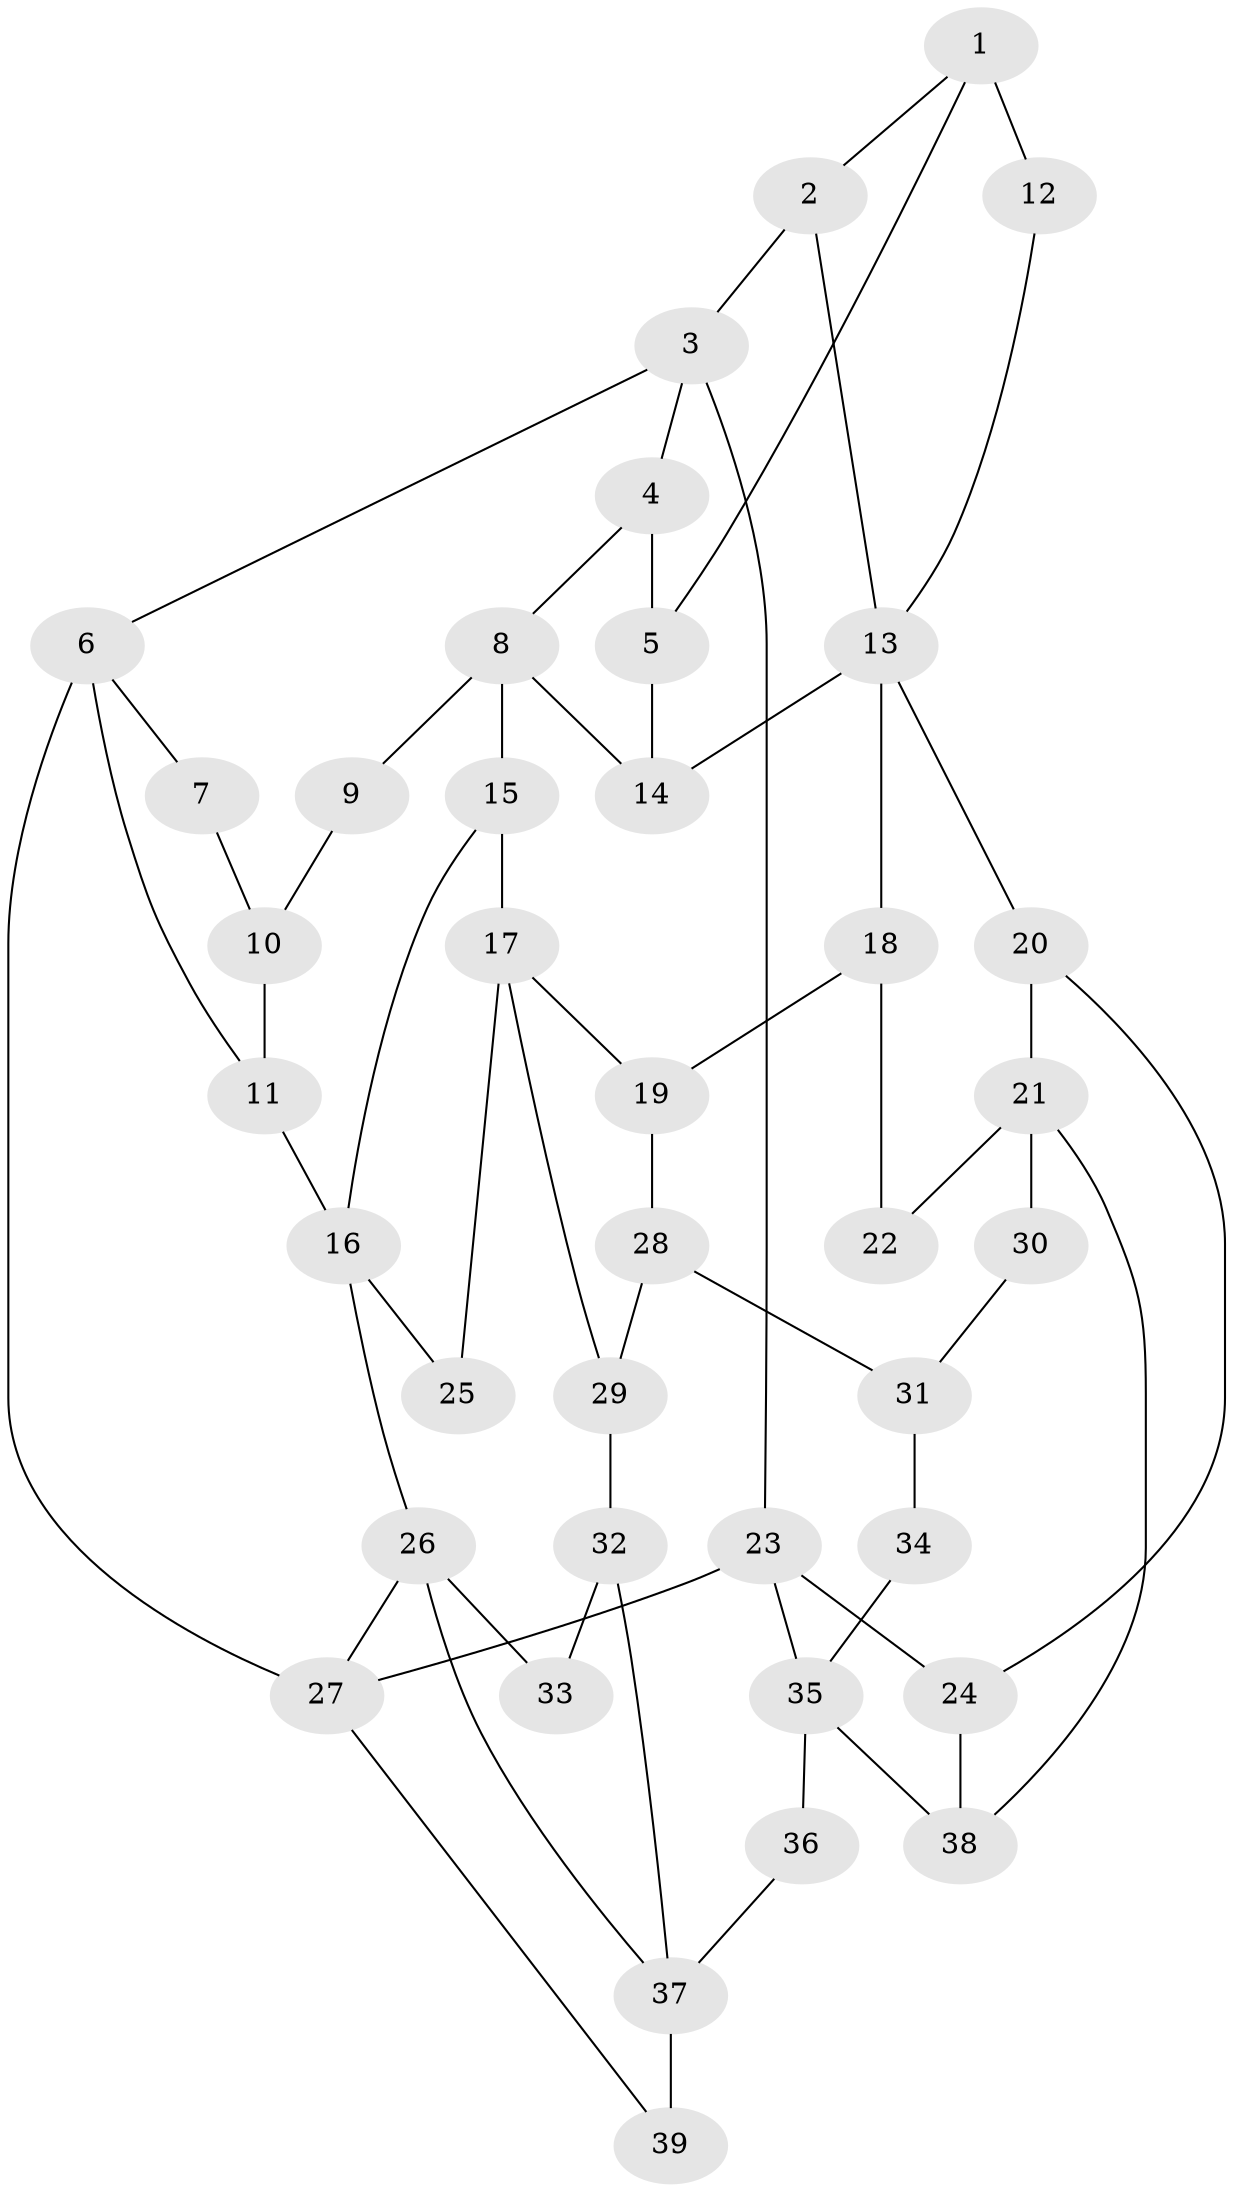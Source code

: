 // original degree distribution, {3: 0.02564102564102564, 5: 0.46153846153846156, 6: 0.24358974358974358, 4: 0.2692307692307692}
// Generated by graph-tools (version 1.1) at 2025/38/03/09/25 02:38:29]
// undirected, 39 vertices, 60 edges
graph export_dot {
graph [start="1"]
  node [color=gray90,style=filled];
  1;
  2;
  3;
  4;
  5;
  6;
  7;
  8;
  9;
  10;
  11;
  12;
  13;
  14;
  15;
  16;
  17;
  18;
  19;
  20;
  21;
  22;
  23;
  24;
  25;
  26;
  27;
  28;
  29;
  30;
  31;
  32;
  33;
  34;
  35;
  36;
  37;
  38;
  39;
  1 -- 2 [weight=1.0];
  1 -- 5 [weight=1.0];
  1 -- 12 [weight=2.0];
  2 -- 3 [weight=1.0];
  2 -- 13 [weight=1.0];
  3 -- 4 [weight=1.0];
  3 -- 6 [weight=1.0];
  3 -- 23 [weight=1.0];
  4 -- 5 [weight=1.0];
  4 -- 8 [weight=1.0];
  5 -- 14 [weight=1.0];
  6 -- 7 [weight=1.0];
  6 -- 11 [weight=2.0];
  6 -- 27 [weight=1.0];
  7 -- 10 [weight=1.0];
  8 -- 9 [weight=2.0];
  8 -- 14 [weight=1.0];
  8 -- 15 [weight=2.0];
  9 -- 10 [weight=2.0];
  10 -- 11 [weight=2.0];
  11 -- 16 [weight=2.0];
  12 -- 13 [weight=1.0];
  13 -- 14 [weight=2.0];
  13 -- 18 [weight=1.0];
  13 -- 20 [weight=1.0];
  15 -- 16 [weight=1.0];
  15 -- 17 [weight=2.0];
  16 -- 25 [weight=1.0];
  16 -- 26 [weight=2.0];
  17 -- 19 [weight=1.0];
  17 -- 25 [weight=2.0];
  17 -- 29 [weight=1.0];
  18 -- 19 [weight=1.0];
  18 -- 22 [weight=1.0];
  19 -- 28 [weight=1.0];
  20 -- 21 [weight=1.0];
  20 -- 24 [weight=1.0];
  21 -- 22 [weight=2.0];
  21 -- 30 [weight=2.0];
  21 -- 38 [weight=1.0];
  23 -- 24 [weight=1.0];
  23 -- 27 [weight=1.0];
  23 -- 35 [weight=1.0];
  24 -- 38 [weight=1.0];
  26 -- 27 [weight=1.0];
  26 -- 33 [weight=2.0];
  26 -- 37 [weight=1.0];
  27 -- 39 [weight=1.0];
  28 -- 29 [weight=1.0];
  28 -- 31 [weight=1.0];
  29 -- 32 [weight=1.0];
  30 -- 31 [weight=1.0];
  31 -- 34 [weight=1.0];
  32 -- 33 [weight=1.0];
  32 -- 37 [weight=1.0];
  34 -- 35 [weight=2.0];
  35 -- 36 [weight=2.0];
  35 -- 38 [weight=1.0];
  36 -- 37 [weight=2.0];
  37 -- 39 [weight=2.0];
}
